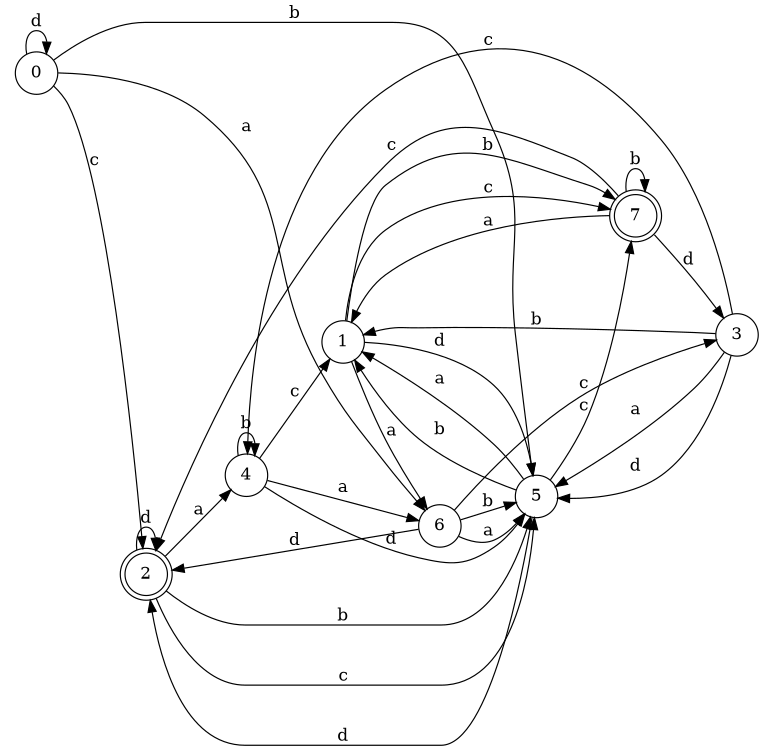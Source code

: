 digraph n7_3 {
__start0 [label="" shape="none"];

rankdir=LR;
size="8,5";

s0 [style="filled", color="black", fillcolor="white" shape="circle", label="0"];
s1 [style="filled", color="black", fillcolor="white" shape="circle", label="1"];
s2 [style="rounded,filled", color="black", fillcolor="white" shape="doublecircle", label="2"];
s3 [style="filled", color="black", fillcolor="white" shape="circle", label="3"];
s4 [style="filled", color="black", fillcolor="white" shape="circle", label="4"];
s5 [style="filled", color="black", fillcolor="white" shape="circle", label="5"];
s6 [style="filled", color="black", fillcolor="white" shape="circle", label="6"];
s7 [style="rounded,filled", color="black", fillcolor="white" shape="doublecircle", label="7"];
s0 -> s6 [label="a"];
s0 -> s5 [label="b"];
s0 -> s2 [label="c"];
s0 -> s0 [label="d"];
s1 -> s6 [label="a"];
s1 -> s7 [label="b"];
s1 -> s7 [label="c"];
s1 -> s5 [label="d"];
s2 -> s4 [label="a"];
s2 -> s5 [label="b"];
s2 -> s5 [label="c"];
s2 -> s2 [label="d"];
s3 -> s5 [label="a"];
s3 -> s1 [label="b"];
s3 -> s4 [label="c"];
s3 -> s5 [label="d"];
s4 -> s6 [label="a"];
s4 -> s4 [label="b"];
s4 -> s1 [label="c"];
s4 -> s5 [label="d"];
s5 -> s1 [label="a"];
s5 -> s1 [label="b"];
s5 -> s7 [label="c"];
s5 -> s2 [label="d"];
s6 -> s5 [label="a"];
s6 -> s5 [label="b"];
s6 -> s3 [label="c"];
s6 -> s2 [label="d"];
s7 -> s1 [label="a"];
s7 -> s7 [label="b"];
s7 -> s2 [label="c"];
s7 -> s3 [label="d"];

}